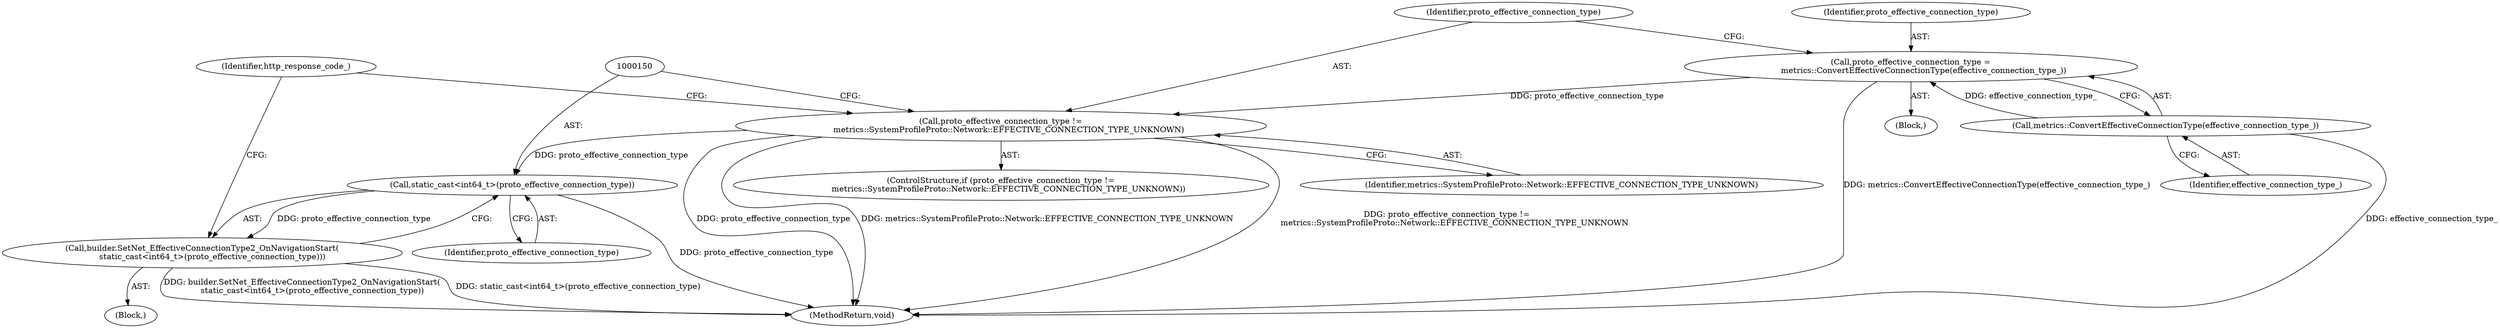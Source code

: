 digraph "0_Chrome_e1e67d5d341d82c61cab2c41ff4163f17caf14ae_0@API" {
"1000144" [label="(Call,proto_effective_connection_type !=\n      metrics::SystemProfileProto::Network::EFFECTIVE_CONNECTION_TYPE_UNKNOWN)"];
"1000139" [label="(Call,proto_effective_connection_type =\n          metrics::ConvertEffectiveConnectionType(effective_connection_type_))"];
"1000141" [label="(Call,metrics::ConvertEffectiveConnectionType(effective_connection_type_))"];
"1000149" [label="(Call,static_cast<int64_t>(proto_effective_connection_type))"];
"1000148" [label="(Call,builder.SetNet_EffectiveConnectionType2_OnNavigationStart(\n        static_cast<int64_t>(proto_effective_connection_type)))"];
"1000148" [label="(Call,builder.SetNet_EffectiveConnectionType2_OnNavigationStart(\n        static_cast<int64_t>(proto_effective_connection_type)))"];
"1000145" [label="(Identifier,proto_effective_connection_type)"];
"1000146" [label="(Identifier,metrics::SystemProfileProto::Network::EFFECTIVE_CONNECTION_TYPE_UNKNOWN)"];
"1000149" [label="(Call,static_cast<int64_t>(proto_effective_connection_type))"];
"1000141" [label="(Call,metrics::ConvertEffectiveConnectionType(effective_connection_type_))"];
"1000142" [label="(Identifier,effective_connection_type_)"];
"1000143" [label="(ControlStructure,if (proto_effective_connection_type !=\n      metrics::SystemProfileProto::Network::EFFECTIVE_CONNECTION_TYPE_UNKNOWN))"];
"1000151" [label="(Identifier,proto_effective_connection_type)"];
"1000140" [label="(Identifier,proto_effective_connection_type)"];
"1000153" [label="(Identifier,http_response_code_)"];
"1000106" [label="(Block,)"];
"1000147" [label="(Block,)"];
"1000201" [label="(MethodReturn,void)"];
"1000139" [label="(Call,proto_effective_connection_type =\n          metrics::ConvertEffectiveConnectionType(effective_connection_type_))"];
"1000144" [label="(Call,proto_effective_connection_type !=\n      metrics::SystemProfileProto::Network::EFFECTIVE_CONNECTION_TYPE_UNKNOWN)"];
"1000144" -> "1000143"  [label="AST: "];
"1000144" -> "1000146"  [label="CFG: "];
"1000145" -> "1000144"  [label="AST: "];
"1000146" -> "1000144"  [label="AST: "];
"1000150" -> "1000144"  [label="CFG: "];
"1000153" -> "1000144"  [label="CFG: "];
"1000144" -> "1000201"  [label="DDG: proto_effective_connection_type !=\n      metrics::SystemProfileProto::Network::EFFECTIVE_CONNECTION_TYPE_UNKNOWN"];
"1000144" -> "1000201"  [label="DDG: proto_effective_connection_type"];
"1000144" -> "1000201"  [label="DDG: metrics::SystemProfileProto::Network::EFFECTIVE_CONNECTION_TYPE_UNKNOWN"];
"1000139" -> "1000144"  [label="DDG: proto_effective_connection_type"];
"1000144" -> "1000149"  [label="DDG: proto_effective_connection_type"];
"1000139" -> "1000106"  [label="AST: "];
"1000139" -> "1000141"  [label="CFG: "];
"1000140" -> "1000139"  [label="AST: "];
"1000141" -> "1000139"  [label="AST: "];
"1000145" -> "1000139"  [label="CFG: "];
"1000139" -> "1000201"  [label="DDG: metrics::ConvertEffectiveConnectionType(effective_connection_type_)"];
"1000141" -> "1000139"  [label="DDG: effective_connection_type_"];
"1000141" -> "1000142"  [label="CFG: "];
"1000142" -> "1000141"  [label="AST: "];
"1000141" -> "1000201"  [label="DDG: effective_connection_type_"];
"1000149" -> "1000148"  [label="AST: "];
"1000149" -> "1000151"  [label="CFG: "];
"1000150" -> "1000149"  [label="AST: "];
"1000151" -> "1000149"  [label="AST: "];
"1000148" -> "1000149"  [label="CFG: "];
"1000149" -> "1000201"  [label="DDG: proto_effective_connection_type"];
"1000149" -> "1000148"  [label="DDG: proto_effective_connection_type"];
"1000148" -> "1000147"  [label="AST: "];
"1000153" -> "1000148"  [label="CFG: "];
"1000148" -> "1000201"  [label="DDG: static_cast<int64_t>(proto_effective_connection_type)"];
"1000148" -> "1000201"  [label="DDG: builder.SetNet_EffectiveConnectionType2_OnNavigationStart(\n        static_cast<int64_t>(proto_effective_connection_type))"];
}
